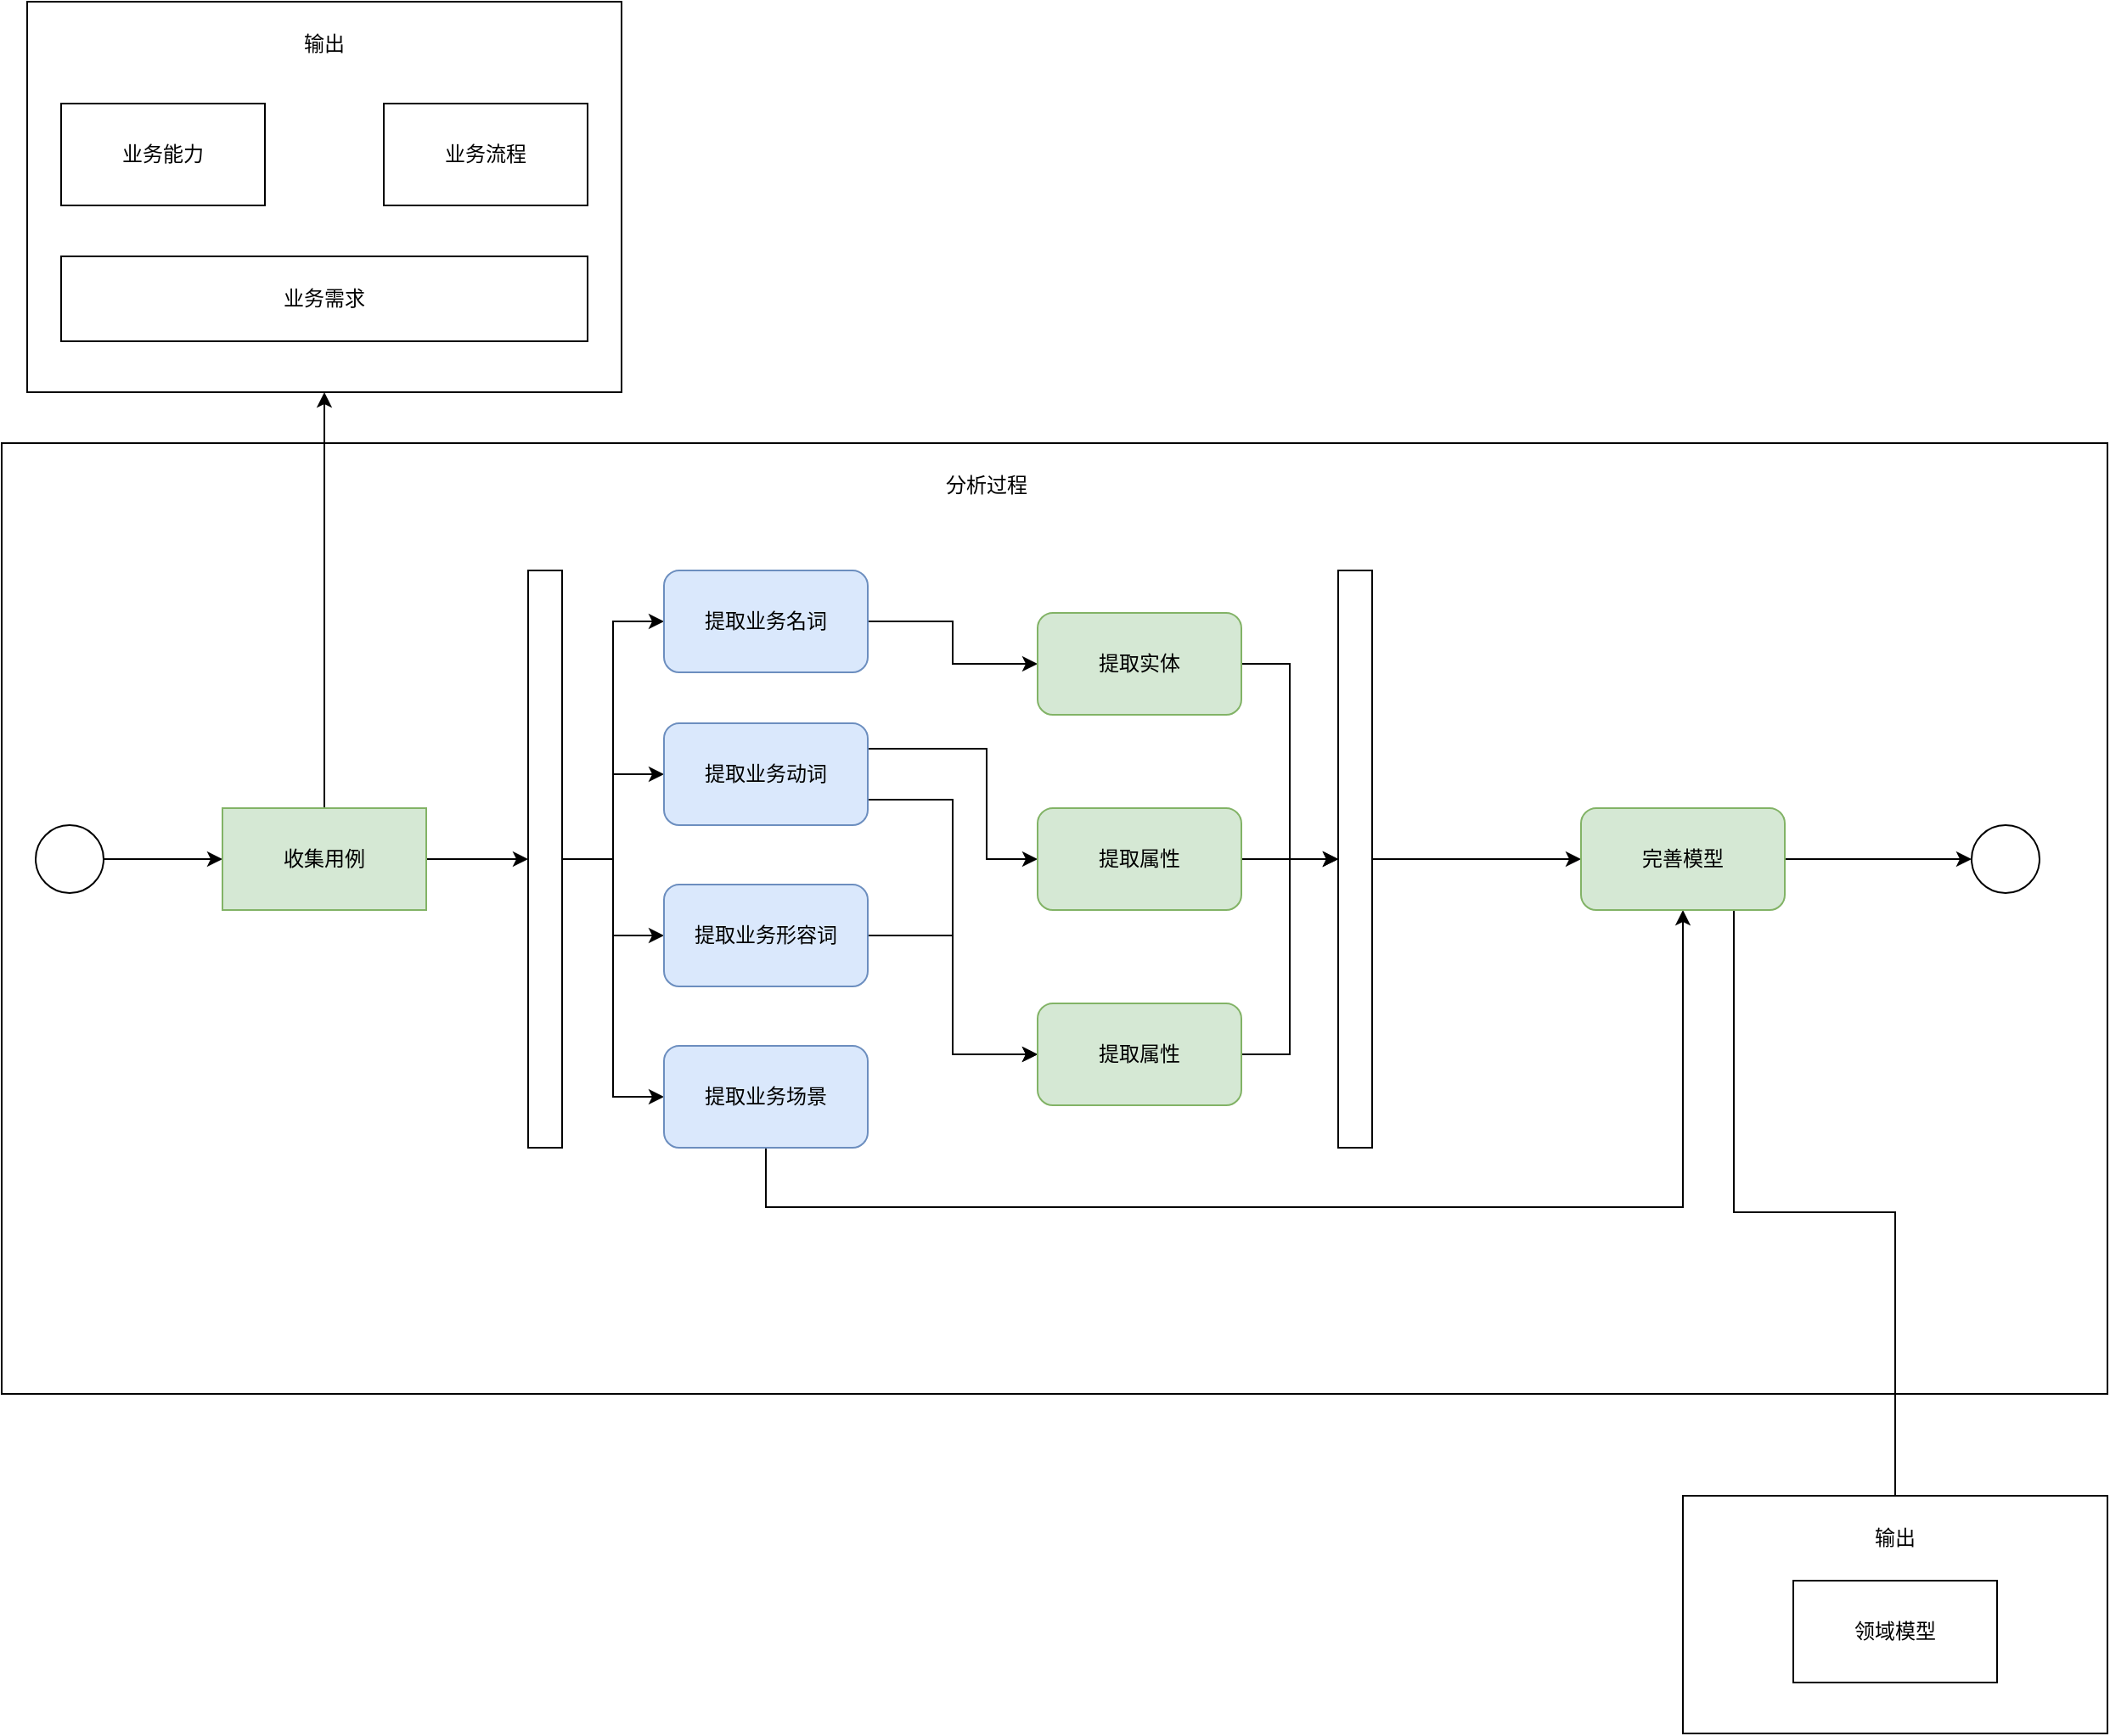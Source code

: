 <mxfile version="24.7.6">
  <diagram name="第 1 页" id="pPjmAeelh1W7U2GnVOJQ">
    <mxGraphModel dx="1485" dy="772" grid="1" gridSize="10" guides="1" tooltips="1" connect="1" arrows="1" fold="1" page="1" pageScale="1" pageWidth="827" pageHeight="1169" math="0" shadow="0">
      <root>
        <mxCell id="0" />
        <mxCell id="1" parent="0" />
        <mxCell id="ze9RxtEkBFkT-Cz5LBtb-49" value="" style="rounded=0;whiteSpace=wrap;html=1;" vertex="1" parent="1">
          <mxGeometry x="20" y="310" width="1240" height="560" as="geometry" />
        </mxCell>
        <mxCell id="ze9RxtEkBFkT-Cz5LBtb-1" value="" style="rounded=0;whiteSpace=wrap;html=1;strokeColor=default;" vertex="1" parent="1">
          <mxGeometry x="35" y="50" width="350" height="230" as="geometry" />
        </mxCell>
        <mxCell id="ze9RxtEkBFkT-Cz5LBtb-2" value="业务能力" style="rounded=0;whiteSpace=wrap;html=1;" vertex="1" parent="1">
          <mxGeometry x="55" y="110" width="120" height="60" as="geometry" />
        </mxCell>
        <mxCell id="ze9RxtEkBFkT-Cz5LBtb-4" value="业务流程" style="rounded=0;whiteSpace=wrap;html=1;" vertex="1" parent="1">
          <mxGeometry x="245" y="110" width="120" height="60" as="geometry" />
        </mxCell>
        <mxCell id="ze9RxtEkBFkT-Cz5LBtb-5" value="业务需求" style="rounded=0;whiteSpace=wrap;html=1;" vertex="1" parent="1">
          <mxGeometry x="55" y="200" width="310" height="50" as="geometry" />
        </mxCell>
        <mxCell id="ze9RxtEkBFkT-Cz5LBtb-6" value="输出" style="text;html=1;align=center;verticalAlign=middle;whiteSpace=wrap;rounded=0;" vertex="1" parent="1">
          <mxGeometry x="180" y="60" width="60" height="30" as="geometry" />
        </mxCell>
        <mxCell id="ze9RxtEkBFkT-Cz5LBtb-14" style="edgeStyle=orthogonalEdgeStyle;rounded=0;orthogonalLoop=1;jettySize=auto;html=1;exitX=1;exitY=0.5;exitDx=0;exitDy=0;entryX=0;entryY=0.5;entryDx=0;entryDy=0;" edge="1" parent="1" source="ze9RxtEkBFkT-Cz5LBtb-7" target="ze9RxtEkBFkT-Cz5LBtb-10">
          <mxGeometry relative="1" as="geometry" />
        </mxCell>
        <mxCell id="ze9RxtEkBFkT-Cz5LBtb-7" value="" style="ellipse;whiteSpace=wrap;html=1;aspect=fixed;" vertex="1" parent="1">
          <mxGeometry x="40" y="535" width="40" height="40" as="geometry" />
        </mxCell>
        <mxCell id="ze9RxtEkBFkT-Cz5LBtb-12" style="edgeStyle=orthogonalEdgeStyle;rounded=0;orthogonalLoop=1;jettySize=auto;html=1;entryX=0.5;entryY=1;entryDx=0;entryDy=0;" edge="1" parent="1" source="ze9RxtEkBFkT-Cz5LBtb-10" target="ze9RxtEkBFkT-Cz5LBtb-1">
          <mxGeometry relative="1" as="geometry" />
        </mxCell>
        <mxCell id="ze9RxtEkBFkT-Cz5LBtb-16" style="edgeStyle=orthogonalEdgeStyle;rounded=0;orthogonalLoop=1;jettySize=auto;html=1;exitX=1;exitY=0.5;exitDx=0;exitDy=0;entryX=0;entryY=0.5;entryDx=0;entryDy=0;" edge="1" parent="1" source="ze9RxtEkBFkT-Cz5LBtb-10" target="ze9RxtEkBFkT-Cz5LBtb-15">
          <mxGeometry relative="1" as="geometry" />
        </mxCell>
        <mxCell id="ze9RxtEkBFkT-Cz5LBtb-10" value="收集用例" style="rounded=0;whiteSpace=wrap;html=1;fillColor=#d5e8d4;strokeColor=#82b366;" vertex="1" parent="1">
          <mxGeometry x="150" y="525" width="120" height="60" as="geometry" />
        </mxCell>
        <mxCell id="ze9RxtEkBFkT-Cz5LBtb-22" style="edgeStyle=orthogonalEdgeStyle;rounded=0;orthogonalLoop=1;jettySize=auto;html=1;exitX=1;exitY=0.5;exitDx=0;exitDy=0;" edge="1" parent="1" source="ze9RxtEkBFkT-Cz5LBtb-15" target="ze9RxtEkBFkT-Cz5LBtb-17">
          <mxGeometry relative="1" as="geometry" />
        </mxCell>
        <mxCell id="ze9RxtEkBFkT-Cz5LBtb-23" style="edgeStyle=orthogonalEdgeStyle;rounded=0;orthogonalLoop=1;jettySize=auto;html=1;exitX=1;exitY=0.5;exitDx=0;exitDy=0;entryX=0;entryY=0.5;entryDx=0;entryDy=0;" edge="1" parent="1" source="ze9RxtEkBFkT-Cz5LBtb-15" target="ze9RxtEkBFkT-Cz5LBtb-18">
          <mxGeometry relative="1" as="geometry" />
        </mxCell>
        <mxCell id="ze9RxtEkBFkT-Cz5LBtb-24" style="edgeStyle=orthogonalEdgeStyle;rounded=0;orthogonalLoop=1;jettySize=auto;html=1;exitX=1;exitY=0.5;exitDx=0;exitDy=0;entryX=0;entryY=0.5;entryDx=0;entryDy=0;" edge="1" parent="1" source="ze9RxtEkBFkT-Cz5LBtb-15" target="ze9RxtEkBFkT-Cz5LBtb-19">
          <mxGeometry relative="1" as="geometry" />
        </mxCell>
        <mxCell id="ze9RxtEkBFkT-Cz5LBtb-25" style="edgeStyle=orthogonalEdgeStyle;rounded=0;orthogonalLoop=1;jettySize=auto;html=1;exitX=1;exitY=0.5;exitDx=0;exitDy=0;" edge="1" parent="1" source="ze9RxtEkBFkT-Cz5LBtb-15" target="ze9RxtEkBFkT-Cz5LBtb-20">
          <mxGeometry relative="1" as="geometry" />
        </mxCell>
        <mxCell id="ze9RxtEkBFkT-Cz5LBtb-15" value="" style="rounded=0;whiteSpace=wrap;html=1;" vertex="1" parent="1">
          <mxGeometry x="330" y="385" width="20" height="340" as="geometry" />
        </mxCell>
        <mxCell id="ze9RxtEkBFkT-Cz5LBtb-26" style="edgeStyle=orthogonalEdgeStyle;rounded=0;orthogonalLoop=1;jettySize=auto;html=1;exitX=1;exitY=0.5;exitDx=0;exitDy=0;" edge="1" parent="1" source="ze9RxtEkBFkT-Cz5LBtb-17" target="ze9RxtEkBFkT-Cz5LBtb-21">
          <mxGeometry relative="1" as="geometry" />
        </mxCell>
        <mxCell id="ze9RxtEkBFkT-Cz5LBtb-17" value="提取业务名词" style="rounded=1;whiteSpace=wrap;html=1;fillColor=#dae8fc;strokeColor=#6c8ebf;" vertex="1" parent="1">
          <mxGeometry x="410" y="385" width="120" height="60" as="geometry" />
        </mxCell>
        <mxCell id="ze9RxtEkBFkT-Cz5LBtb-28" style="edgeStyle=orthogonalEdgeStyle;rounded=0;orthogonalLoop=1;jettySize=auto;html=1;exitX=1;exitY=0.5;exitDx=0;exitDy=0;entryX=0;entryY=0.5;entryDx=0;entryDy=0;" edge="1" parent="1" source="ze9RxtEkBFkT-Cz5LBtb-18" target="ze9RxtEkBFkT-Cz5LBtb-27">
          <mxGeometry relative="1" as="geometry">
            <Array as="points">
              <mxPoint x="530" y="490" />
              <mxPoint x="600" y="490" />
              <mxPoint x="600" y="555" />
            </Array>
          </mxGeometry>
        </mxCell>
        <mxCell id="ze9RxtEkBFkT-Cz5LBtb-30" style="edgeStyle=orthogonalEdgeStyle;rounded=0;orthogonalLoop=1;jettySize=auto;html=1;exitX=1;exitY=0.5;exitDx=0;exitDy=0;entryX=0;entryY=0.5;entryDx=0;entryDy=0;" edge="1" parent="1" source="ze9RxtEkBFkT-Cz5LBtb-18" target="ze9RxtEkBFkT-Cz5LBtb-29">
          <mxGeometry relative="1" as="geometry">
            <Array as="points">
              <mxPoint x="530" y="520" />
              <mxPoint x="580" y="520" />
              <mxPoint x="580" y="670" />
            </Array>
          </mxGeometry>
        </mxCell>
        <mxCell id="ze9RxtEkBFkT-Cz5LBtb-18" value="提取业务动词" style="rounded=1;whiteSpace=wrap;html=1;fillColor=#dae8fc;strokeColor=#6c8ebf;" vertex="1" parent="1">
          <mxGeometry x="410" y="475" width="120" height="60" as="geometry" />
        </mxCell>
        <mxCell id="ze9RxtEkBFkT-Cz5LBtb-31" style="edgeStyle=orthogonalEdgeStyle;rounded=0;orthogonalLoop=1;jettySize=auto;html=1;exitX=1;exitY=0.5;exitDx=0;exitDy=0;entryX=0;entryY=0.5;entryDx=0;entryDy=0;" edge="1" parent="1" source="ze9RxtEkBFkT-Cz5LBtb-19" target="ze9RxtEkBFkT-Cz5LBtb-29">
          <mxGeometry relative="1" as="geometry" />
        </mxCell>
        <mxCell id="ze9RxtEkBFkT-Cz5LBtb-19" value="提取业务形容词" style="rounded=1;whiteSpace=wrap;html=1;fillColor=#dae8fc;strokeColor=#6c8ebf;" vertex="1" parent="1">
          <mxGeometry x="410" y="570" width="120" height="60" as="geometry" />
        </mxCell>
        <mxCell id="ze9RxtEkBFkT-Cz5LBtb-48" style="edgeStyle=orthogonalEdgeStyle;rounded=0;orthogonalLoop=1;jettySize=auto;html=1;exitX=0.5;exitY=1;exitDx=0;exitDy=0;entryX=0.5;entryY=1;entryDx=0;entryDy=0;" edge="1" parent="1" source="ze9RxtEkBFkT-Cz5LBtb-20" target="ze9RxtEkBFkT-Cz5LBtb-36">
          <mxGeometry relative="1" as="geometry">
            <Array as="points">
              <mxPoint x="470" y="760" />
              <mxPoint x="1010" y="760" />
            </Array>
          </mxGeometry>
        </mxCell>
        <mxCell id="ze9RxtEkBFkT-Cz5LBtb-20" value="提取业务场景" style="rounded=1;whiteSpace=wrap;html=1;fillColor=#dae8fc;strokeColor=#6c8ebf;" vertex="1" parent="1">
          <mxGeometry x="410" y="665" width="120" height="60" as="geometry" />
        </mxCell>
        <mxCell id="ze9RxtEkBFkT-Cz5LBtb-33" style="edgeStyle=orthogonalEdgeStyle;rounded=0;orthogonalLoop=1;jettySize=auto;html=1;exitX=1;exitY=0.5;exitDx=0;exitDy=0;entryX=0;entryY=0.5;entryDx=0;entryDy=0;" edge="1" parent="1" source="ze9RxtEkBFkT-Cz5LBtb-21" target="ze9RxtEkBFkT-Cz5LBtb-32">
          <mxGeometry relative="1" as="geometry" />
        </mxCell>
        <mxCell id="ze9RxtEkBFkT-Cz5LBtb-21" value="提取实体" style="rounded=1;whiteSpace=wrap;html=1;fillColor=#d5e8d4;strokeColor=#82b366;" vertex="1" parent="1">
          <mxGeometry x="630" y="410" width="120" height="60" as="geometry" />
        </mxCell>
        <mxCell id="ze9RxtEkBFkT-Cz5LBtb-34" style="edgeStyle=orthogonalEdgeStyle;rounded=0;orthogonalLoop=1;jettySize=auto;html=1;exitX=1;exitY=0.5;exitDx=0;exitDy=0;entryX=0;entryY=0.5;entryDx=0;entryDy=0;" edge="1" parent="1" source="ze9RxtEkBFkT-Cz5LBtb-27" target="ze9RxtEkBFkT-Cz5LBtb-32">
          <mxGeometry relative="1" as="geometry" />
        </mxCell>
        <mxCell id="ze9RxtEkBFkT-Cz5LBtb-27" value="提取属性" style="rounded=1;whiteSpace=wrap;html=1;fillColor=#d5e8d4;strokeColor=#82b366;" vertex="1" parent="1">
          <mxGeometry x="630" y="525" width="120" height="60" as="geometry" />
        </mxCell>
        <mxCell id="ze9RxtEkBFkT-Cz5LBtb-35" style="edgeStyle=orthogonalEdgeStyle;rounded=0;orthogonalLoop=1;jettySize=auto;html=1;exitX=1;exitY=0.5;exitDx=0;exitDy=0;entryX=0;entryY=0.5;entryDx=0;entryDy=0;" edge="1" parent="1" source="ze9RxtEkBFkT-Cz5LBtb-29" target="ze9RxtEkBFkT-Cz5LBtb-32">
          <mxGeometry relative="1" as="geometry" />
        </mxCell>
        <mxCell id="ze9RxtEkBFkT-Cz5LBtb-29" value="提取属性" style="rounded=1;whiteSpace=wrap;html=1;fillColor=#d5e8d4;strokeColor=#82b366;" vertex="1" parent="1">
          <mxGeometry x="630" y="640" width="120" height="60" as="geometry" />
        </mxCell>
        <mxCell id="ze9RxtEkBFkT-Cz5LBtb-37" style="edgeStyle=orthogonalEdgeStyle;rounded=0;orthogonalLoop=1;jettySize=auto;html=1;exitX=1;exitY=0.5;exitDx=0;exitDy=0;entryX=0;entryY=0.5;entryDx=0;entryDy=0;" edge="1" parent="1" source="ze9RxtEkBFkT-Cz5LBtb-32" target="ze9RxtEkBFkT-Cz5LBtb-36">
          <mxGeometry relative="1" as="geometry" />
        </mxCell>
        <mxCell id="ze9RxtEkBFkT-Cz5LBtb-32" value="" style="rounded=0;whiteSpace=wrap;html=1;" vertex="1" parent="1">
          <mxGeometry x="807" y="385" width="20" height="340" as="geometry" />
        </mxCell>
        <mxCell id="ze9RxtEkBFkT-Cz5LBtb-51" style="edgeStyle=orthogonalEdgeStyle;rounded=0;orthogonalLoop=1;jettySize=auto;html=1;exitX=1;exitY=0.5;exitDx=0;exitDy=0;entryX=0;entryY=0.5;entryDx=0;entryDy=0;" edge="1" parent="1" source="ze9RxtEkBFkT-Cz5LBtb-36" target="ze9RxtEkBFkT-Cz5LBtb-50">
          <mxGeometry relative="1" as="geometry" />
        </mxCell>
        <mxCell id="ze9RxtEkBFkT-Cz5LBtb-55" style="edgeStyle=orthogonalEdgeStyle;rounded=0;orthogonalLoop=1;jettySize=auto;html=1;exitX=0.75;exitY=1;exitDx=0;exitDy=0;entryX=0.5;entryY=0;entryDx=0;entryDy=0;" edge="1" parent="1" source="ze9RxtEkBFkT-Cz5LBtb-36" target="ze9RxtEkBFkT-Cz5LBtb-54">
          <mxGeometry relative="1" as="geometry">
            <Array as="points">
              <mxPoint x="1040" y="763" />
              <mxPoint x="1135" y="763" />
            </Array>
          </mxGeometry>
        </mxCell>
        <mxCell id="ze9RxtEkBFkT-Cz5LBtb-36" value="完善模型" style="rounded=1;whiteSpace=wrap;html=1;fillColor=#d5e8d4;strokeColor=#82b366;" vertex="1" parent="1">
          <mxGeometry x="950" y="525" width="120" height="60" as="geometry" />
        </mxCell>
        <mxCell id="ze9RxtEkBFkT-Cz5LBtb-50" value="" style="ellipse;whiteSpace=wrap;html=1;aspect=fixed;" vertex="1" parent="1">
          <mxGeometry x="1180" y="535" width="40" height="40" as="geometry" />
        </mxCell>
        <mxCell id="ze9RxtEkBFkT-Cz5LBtb-52" value="" style="rounded=0;whiteSpace=wrap;html=1;" vertex="1" parent="1">
          <mxGeometry x="1010" y="930" width="250" height="140" as="geometry" />
        </mxCell>
        <mxCell id="ze9RxtEkBFkT-Cz5LBtb-53" value="领域模型" style="rounded=0;whiteSpace=wrap;html=1;" vertex="1" parent="1">
          <mxGeometry x="1075" y="980" width="120" height="60" as="geometry" />
        </mxCell>
        <mxCell id="ze9RxtEkBFkT-Cz5LBtb-54" value="输出" style="text;html=1;align=center;verticalAlign=middle;whiteSpace=wrap;rounded=0;" vertex="1" parent="1">
          <mxGeometry x="1105" y="940" width="60" height="30" as="geometry" />
        </mxCell>
        <mxCell id="ze9RxtEkBFkT-Cz5LBtb-56" value="分析过程" style="text;html=1;align=center;verticalAlign=middle;whiteSpace=wrap;rounded=0;" vertex="1" parent="1">
          <mxGeometry x="570" y="320" width="60" height="30" as="geometry" />
        </mxCell>
      </root>
    </mxGraphModel>
  </diagram>
</mxfile>
